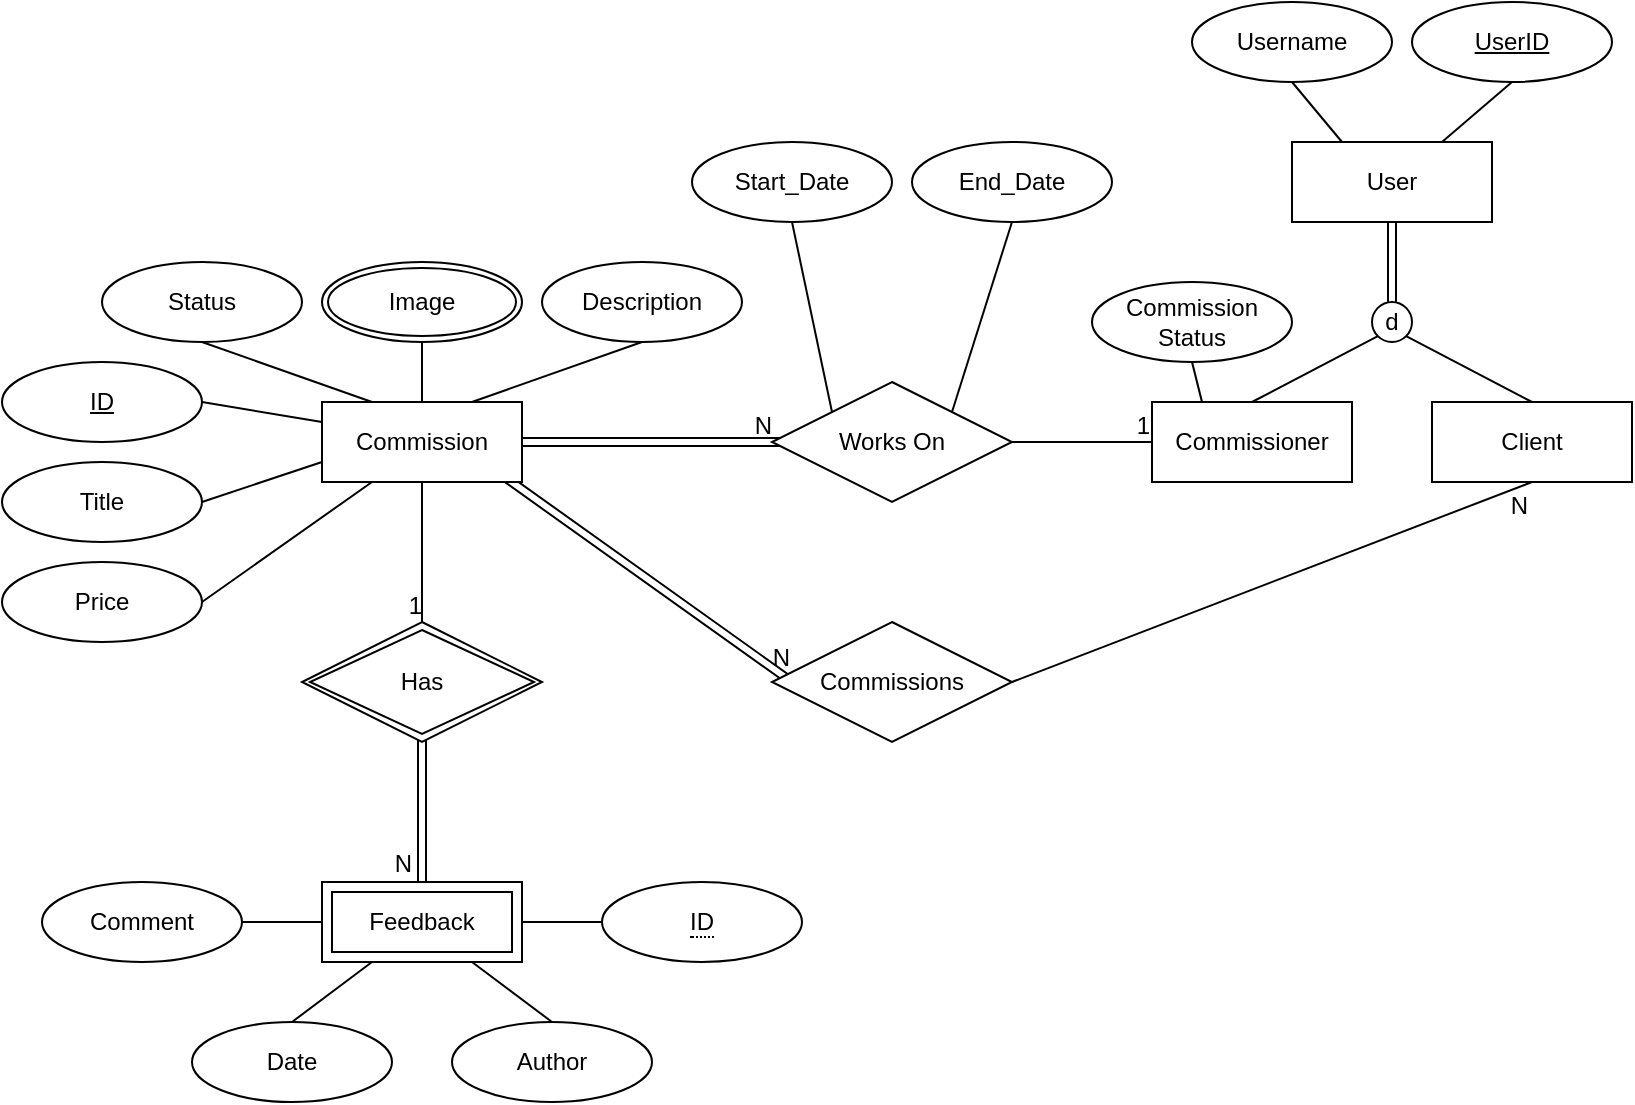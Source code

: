 <mxfile version="21.0.8" type="github">
  <diagram id="R2lEEEUBdFMjLlhIrx00" name="Page-1">
    <mxGraphModel dx="948" dy="1113" grid="1" gridSize="10" guides="1" tooltips="1" connect="1" arrows="1" fold="1" page="1" pageScale="1" pageWidth="850" pageHeight="1100" background="none" math="0" shadow="0" extFonts="Permanent Marker^https://fonts.googleapis.com/css?family=Permanent+Marker">
      <root>
        <mxCell id="0" />
        <mxCell id="1" parent="0" />
        <mxCell id="X86R94kmiiRcQOmYGRlY-56" value="" style="shape=link;html=1;rounded=0;entryX=0.5;entryY=0;entryDx=0;entryDy=0;exitX=0.5;exitY=0.833;exitDx=0;exitDy=0;exitPerimeter=0;" parent="1" source="X86R94kmiiRcQOmYGRlY-13" target="X86R94kmiiRcQOmYGRlY-6" edge="1">
          <mxGeometry relative="1" as="geometry">
            <mxPoint x="365" y="280" as="sourcePoint" />
            <mxPoint x="525" y="280" as="targetPoint" />
          </mxGeometry>
        </mxCell>
        <mxCell id="X86R94kmiiRcQOmYGRlY-57" value="N" style="resizable=0;html=1;align=right;verticalAlign=bottom;" parent="X86R94kmiiRcQOmYGRlY-56" connectable="0" vertex="1">
          <mxGeometry x="1" relative="1" as="geometry">
            <mxPoint x="-5" as="offset" />
          </mxGeometry>
        </mxCell>
        <mxCell id="X86R94kmiiRcQOmYGRlY-9" value="" style="shape=link;html=1;rounded=0;exitX=1;exitY=0.5;exitDx=0;exitDy=0;entryX=0.25;entryY=0.5;entryDx=0;entryDy=0;entryPerimeter=0;" parent="1" source="X86R94kmiiRcQOmYGRlY-5" target="X86R94kmiiRcQOmYGRlY-8" edge="1">
          <mxGeometry relative="1" as="geometry">
            <mxPoint x="365" y="520" as="sourcePoint" />
            <mxPoint x="525" y="520" as="targetPoint" />
          </mxGeometry>
        </mxCell>
        <mxCell id="X86R94kmiiRcQOmYGRlY-10" value="N" style="resizable=0;html=1;align=right;verticalAlign=bottom;" parent="X86R94kmiiRcQOmYGRlY-9" connectable="0" vertex="1">
          <mxGeometry x="1" relative="1" as="geometry">
            <mxPoint x="-30" as="offset" />
          </mxGeometry>
        </mxCell>
        <mxCell id="1v2FTgTyUNevwh4QjTIY-20" value="" style="shape=link;html=1;rounded=0;shadow=0;exitX=0.808;exitY=0.75;exitDx=0;exitDy=0;exitPerimeter=0;" edge="1" parent="1" source="X86R94kmiiRcQOmYGRlY-5">
          <mxGeometry relative="1" as="geometry">
            <mxPoint x="470" y="450" as="sourcePoint" />
            <mxPoint x="460" y="420" as="targetPoint" />
          </mxGeometry>
        </mxCell>
        <mxCell id="1v2FTgTyUNevwh4QjTIY-21" value="N" style="resizable=0;html=1;whiteSpace=wrap;align=right;verticalAlign=bottom;" connectable="0" vertex="1" parent="1v2FTgTyUNevwh4QjTIY-20">
          <mxGeometry x="1" relative="1" as="geometry">
            <mxPoint y="-4" as="offset" />
          </mxGeometry>
        </mxCell>
        <mxCell id="X86R94kmiiRcQOmYGRlY-4" value="Commissioner" style="whiteSpace=wrap;html=1;align=center;" parent="1" vertex="1">
          <mxGeometry x="640" y="280" width="100" height="40" as="geometry" />
        </mxCell>
        <mxCell id="X86R94kmiiRcQOmYGRlY-5" value="&lt;div&gt;Commission&lt;/div&gt;" style="whiteSpace=wrap;html=1;align=center;" parent="1" vertex="1">
          <mxGeometry x="225" y="280" width="100" height="40" as="geometry" />
        </mxCell>
        <mxCell id="X86R94kmiiRcQOmYGRlY-6" value="Feedback" style="shape=ext;margin=3;double=1;whiteSpace=wrap;html=1;align=center;" parent="1" vertex="1">
          <mxGeometry x="225" y="520" width="100" height="40" as="geometry" />
        </mxCell>
        <mxCell id="X86R94kmiiRcQOmYGRlY-7" value="Client" style="whiteSpace=wrap;html=1;align=center;" parent="1" vertex="1">
          <mxGeometry x="780" y="280" width="100" height="40" as="geometry" />
        </mxCell>
        <mxCell id="X86R94kmiiRcQOmYGRlY-8" value="Works On" style="shape=rhombus;perimeter=rhombusPerimeter;whiteSpace=wrap;html=1;align=center;" parent="1" vertex="1">
          <mxGeometry x="450" y="270" width="120" height="60" as="geometry" />
        </mxCell>
        <mxCell id="X86R94kmiiRcQOmYGRlY-13" value="Has" style="shape=rhombus;double=1;perimeter=rhombusPerimeter;whiteSpace=wrap;html=1;align=center;" parent="1" vertex="1">
          <mxGeometry x="215" y="390" width="120" height="60" as="geometry" />
        </mxCell>
        <mxCell id="X86R94kmiiRcQOmYGRlY-24" value="Description" style="ellipse;whiteSpace=wrap;html=1;align=center;" parent="1" vertex="1">
          <mxGeometry x="335" y="210" width="100" height="40" as="geometry" />
        </mxCell>
        <mxCell id="X86R94kmiiRcQOmYGRlY-25" value="Status" style="ellipse;whiteSpace=wrap;html=1;align=center;" parent="1" vertex="1">
          <mxGeometry x="115" y="210" width="100" height="40" as="geometry" />
        </mxCell>
        <mxCell id="X86R94kmiiRcQOmYGRlY-26" value="ID" style="ellipse;whiteSpace=wrap;html=1;align=center;fontStyle=4;" parent="1" vertex="1">
          <mxGeometry x="65" y="260" width="100" height="40" as="geometry" />
        </mxCell>
        <mxCell id="X86R94kmiiRcQOmYGRlY-27" value="Title" style="ellipse;whiteSpace=wrap;html=1;align=center;" parent="1" vertex="1">
          <mxGeometry x="65" y="310" width="100" height="40" as="geometry" />
        </mxCell>
        <mxCell id="X86R94kmiiRcQOmYGRlY-28" value="&lt;span style=&quot;border-bottom: 1px dotted&quot;&gt;ID&lt;br&gt;&lt;/span&gt;" style="ellipse;whiteSpace=wrap;html=1;align=center;" parent="1" vertex="1">
          <mxGeometry x="365" y="520" width="100" height="40" as="geometry" />
        </mxCell>
        <mxCell id="X86R94kmiiRcQOmYGRlY-29" value="Author" style="ellipse;whiteSpace=wrap;html=1;align=center;" parent="1" vertex="1">
          <mxGeometry x="290" y="590" width="100" height="40" as="geometry" />
        </mxCell>
        <mxCell id="X86R94kmiiRcQOmYGRlY-31" value="Date" style="ellipse;whiteSpace=wrap;html=1;align=center;" parent="1" vertex="1">
          <mxGeometry x="160" y="590" width="100" height="40" as="geometry" />
        </mxCell>
        <mxCell id="X86R94kmiiRcQOmYGRlY-33" value="Comment" style="ellipse;whiteSpace=wrap;html=1;align=center;" parent="1" vertex="1">
          <mxGeometry x="85" y="520" width="100" height="40" as="geometry" />
        </mxCell>
        <mxCell id="X86R94kmiiRcQOmYGRlY-42" value="" style="endArrow=none;html=1;rounded=0;exitX=0.75;exitY=0;exitDx=0;exitDy=0;entryX=0.5;entryY=1;entryDx=0;entryDy=0;" parent="1" source="X86R94kmiiRcQOmYGRlY-5" target="X86R94kmiiRcQOmYGRlY-24" edge="1">
          <mxGeometry relative="1" as="geometry">
            <mxPoint x="365" y="370" as="sourcePoint" />
            <mxPoint x="525" y="370" as="targetPoint" />
          </mxGeometry>
        </mxCell>
        <mxCell id="X86R94kmiiRcQOmYGRlY-43" value="" style="endArrow=none;html=1;rounded=0;exitX=0.5;exitY=0;exitDx=0;exitDy=0;entryX=0.5;entryY=1;entryDx=0;entryDy=0;" parent="1" source="X86R94kmiiRcQOmYGRlY-5" edge="1">
          <mxGeometry relative="1" as="geometry">
            <mxPoint x="365" y="370" as="sourcePoint" />
            <mxPoint x="275" y="250" as="targetPoint" />
          </mxGeometry>
        </mxCell>
        <mxCell id="X86R94kmiiRcQOmYGRlY-44" value="" style="endArrow=none;html=1;rounded=0;exitX=0.25;exitY=0;exitDx=0;exitDy=0;entryX=0.5;entryY=1;entryDx=0;entryDy=0;" parent="1" source="X86R94kmiiRcQOmYGRlY-5" target="X86R94kmiiRcQOmYGRlY-25" edge="1">
          <mxGeometry relative="1" as="geometry">
            <mxPoint x="365" y="370" as="sourcePoint" />
            <mxPoint x="525" y="370" as="targetPoint" />
          </mxGeometry>
        </mxCell>
        <mxCell id="X86R94kmiiRcQOmYGRlY-45" value="" style="endArrow=none;html=1;rounded=0;exitX=0;exitY=0.25;exitDx=0;exitDy=0;entryX=1;entryY=0.5;entryDx=0;entryDy=0;" parent="1" source="X86R94kmiiRcQOmYGRlY-5" target="X86R94kmiiRcQOmYGRlY-26" edge="1">
          <mxGeometry relative="1" as="geometry">
            <mxPoint x="365" y="370" as="sourcePoint" />
            <mxPoint x="525" y="370" as="targetPoint" />
          </mxGeometry>
        </mxCell>
        <mxCell id="X86R94kmiiRcQOmYGRlY-46" value="" style="endArrow=none;html=1;rounded=0;exitX=0;exitY=0.75;exitDx=0;exitDy=0;entryX=1;entryY=0.5;entryDx=0;entryDy=0;" parent="1" source="X86R94kmiiRcQOmYGRlY-5" target="X86R94kmiiRcQOmYGRlY-27" edge="1">
          <mxGeometry relative="1" as="geometry">
            <mxPoint x="365" y="370" as="sourcePoint" />
            <mxPoint x="525" y="370" as="targetPoint" />
          </mxGeometry>
        </mxCell>
        <mxCell id="X86R94kmiiRcQOmYGRlY-47" value="" style="endArrow=none;html=1;rounded=0;exitX=0;exitY=0.5;exitDx=0;exitDy=0;entryX=1;entryY=0.5;entryDx=0;entryDy=0;" parent="1" source="X86R94kmiiRcQOmYGRlY-6" target="X86R94kmiiRcQOmYGRlY-33" edge="1">
          <mxGeometry relative="1" as="geometry">
            <mxPoint x="365" y="370" as="sourcePoint" />
            <mxPoint x="525" y="370" as="targetPoint" />
          </mxGeometry>
        </mxCell>
        <mxCell id="X86R94kmiiRcQOmYGRlY-48" value="" style="endArrow=none;html=1;rounded=0;exitX=1;exitY=0.5;exitDx=0;exitDy=0;entryX=0;entryY=0.5;entryDx=0;entryDy=0;" parent="1" source="X86R94kmiiRcQOmYGRlY-6" target="X86R94kmiiRcQOmYGRlY-28" edge="1">
          <mxGeometry relative="1" as="geometry">
            <mxPoint x="365" y="370" as="sourcePoint" />
            <mxPoint x="525" y="370" as="targetPoint" />
          </mxGeometry>
        </mxCell>
        <mxCell id="X86R94kmiiRcQOmYGRlY-49" value="" style="endArrow=none;html=1;rounded=0;exitX=0.25;exitY=1;exitDx=0;exitDy=0;entryX=0.5;entryY=0;entryDx=0;entryDy=0;" parent="1" source="X86R94kmiiRcQOmYGRlY-6" target="X86R94kmiiRcQOmYGRlY-31" edge="1">
          <mxGeometry relative="1" as="geometry">
            <mxPoint x="365" y="370" as="sourcePoint" />
            <mxPoint x="525" y="370" as="targetPoint" />
          </mxGeometry>
        </mxCell>
        <mxCell id="X86R94kmiiRcQOmYGRlY-50" value="" style="endArrow=none;html=1;rounded=0;exitX=0.75;exitY=1;exitDx=0;exitDy=0;entryX=0.5;entryY=0;entryDx=0;entryDy=0;" parent="1" source="X86R94kmiiRcQOmYGRlY-6" target="X86R94kmiiRcQOmYGRlY-29" edge="1">
          <mxGeometry relative="1" as="geometry">
            <mxPoint x="365" y="370" as="sourcePoint" />
            <mxPoint x="525" y="370" as="targetPoint" />
          </mxGeometry>
        </mxCell>
        <mxCell id="X86R94kmiiRcQOmYGRlY-58" value="" style="endArrow=none;html=1;rounded=0;exitX=0.5;exitY=1;exitDx=0;exitDy=0;entryX=0.5;entryY=0;entryDx=0;entryDy=0;" parent="1" source="X86R94kmiiRcQOmYGRlY-5" target="X86R94kmiiRcQOmYGRlY-13" edge="1">
          <mxGeometry relative="1" as="geometry">
            <mxPoint x="365" y="250" as="sourcePoint" />
            <mxPoint x="275" y="380" as="targetPoint" />
          </mxGeometry>
        </mxCell>
        <mxCell id="X86R94kmiiRcQOmYGRlY-59" value="1" style="resizable=0;html=1;align=right;verticalAlign=bottom;" parent="X86R94kmiiRcQOmYGRlY-58" connectable="0" vertex="1">
          <mxGeometry x="1" relative="1" as="geometry" />
        </mxCell>
        <mxCell id="X86R94kmiiRcQOmYGRlY-60" value="Start_Date" style="ellipse;whiteSpace=wrap;html=1;align=center;" parent="1" vertex="1">
          <mxGeometry x="410" y="150" width="100" height="40" as="geometry" />
        </mxCell>
        <mxCell id="X86R94kmiiRcQOmYGRlY-61" value="End_Date" style="ellipse;whiteSpace=wrap;html=1;align=center;" parent="1" vertex="1">
          <mxGeometry x="520" y="150" width="100" height="40" as="geometry" />
        </mxCell>
        <mxCell id="X86R94kmiiRcQOmYGRlY-62" value="" style="endArrow=none;html=1;rounded=0;entryX=0;entryY=0;entryDx=0;entryDy=0;exitX=0.5;exitY=1;exitDx=0;exitDy=0;" parent="1" source="X86R94kmiiRcQOmYGRlY-60" target="X86R94kmiiRcQOmYGRlY-8" edge="1">
          <mxGeometry relative="1" as="geometry">
            <mxPoint x="340" y="250" as="sourcePoint" />
            <mxPoint x="500" y="250" as="targetPoint" />
          </mxGeometry>
        </mxCell>
        <mxCell id="X86R94kmiiRcQOmYGRlY-63" value="" style="endArrow=none;html=1;rounded=0;entryX=1;entryY=0;entryDx=0;entryDy=0;exitX=0.5;exitY=1;exitDx=0;exitDy=0;" parent="1" source="X86R94kmiiRcQOmYGRlY-61" target="X86R94kmiiRcQOmYGRlY-8" edge="1">
          <mxGeometry relative="1" as="geometry">
            <mxPoint x="340" y="250" as="sourcePoint" />
            <mxPoint x="500" y="250" as="targetPoint" />
          </mxGeometry>
        </mxCell>
        <mxCell id="X86R94kmiiRcQOmYGRlY-64" value="Image" style="ellipse;shape=doubleEllipse;margin=3;whiteSpace=wrap;html=1;align=center;" parent="1" vertex="1">
          <mxGeometry x="225" y="210" width="100" height="40" as="geometry" />
        </mxCell>
        <mxCell id="X86R94kmiiRcQOmYGRlY-65" value="Price" style="ellipse;whiteSpace=wrap;html=1;align=center;" parent="1" vertex="1">
          <mxGeometry x="65" y="360" width="100" height="40" as="geometry" />
        </mxCell>
        <mxCell id="X86R94kmiiRcQOmYGRlY-67" value="" style="endArrow=none;html=1;rounded=0;exitX=1;exitY=0.5;exitDx=0;exitDy=0;entryX=0.25;entryY=1;entryDx=0;entryDy=0;" parent="1" source="X86R94kmiiRcQOmYGRlY-65" target="X86R94kmiiRcQOmYGRlY-5" edge="1">
          <mxGeometry relative="1" as="geometry">
            <mxPoint x="340" y="300" as="sourcePoint" />
            <mxPoint x="500" y="300" as="targetPoint" />
          </mxGeometry>
        </mxCell>
        <mxCell id="1v2FTgTyUNevwh4QjTIY-1" value="User" style="whiteSpace=wrap;html=1;align=center;" vertex="1" parent="1">
          <mxGeometry x="710" y="150" width="100" height="40" as="geometry" />
        </mxCell>
        <mxCell id="1v2FTgTyUNevwh4QjTIY-2" value="UserID" style="ellipse;whiteSpace=wrap;html=1;align=center;fontStyle=4;" vertex="1" parent="1">
          <mxGeometry x="770" y="80" width="100" height="40" as="geometry" />
        </mxCell>
        <mxCell id="1v2FTgTyUNevwh4QjTIY-3" value="Username" style="ellipse;whiteSpace=wrap;html=1;align=center;" vertex="1" parent="1">
          <mxGeometry x="660" y="80" width="100" height="40" as="geometry" />
        </mxCell>
        <mxCell id="1v2FTgTyUNevwh4QjTIY-4" value="" style="endArrow=none;html=1;rounded=0;exitX=0.25;exitY=0;exitDx=0;exitDy=0;entryX=0.5;entryY=1;entryDx=0;entryDy=0;" edge="1" parent="1" target="1v2FTgTyUNevwh4QjTIY-3">
          <mxGeometry relative="1" as="geometry">
            <mxPoint x="735" y="150" as="sourcePoint" />
            <mxPoint x="610" y="150" as="targetPoint" />
          </mxGeometry>
        </mxCell>
        <mxCell id="1v2FTgTyUNevwh4QjTIY-5" value="" style="endArrow=none;html=1;rounded=0;exitX=0.75;exitY=0;exitDx=0;exitDy=0;entryX=0.5;entryY=1;entryDx=0;entryDy=0;" edge="1" parent="1" target="1v2FTgTyUNevwh4QjTIY-2">
          <mxGeometry relative="1" as="geometry">
            <mxPoint x="785" y="150" as="sourcePoint" />
            <mxPoint x="610" y="150" as="targetPoint" />
          </mxGeometry>
        </mxCell>
        <mxCell id="1v2FTgTyUNevwh4QjTIY-8" value="d" style="ellipse;whiteSpace=wrap;html=1;aspect=fixed;" vertex="1" parent="1">
          <mxGeometry x="750" y="230" width="20" height="20" as="geometry" />
        </mxCell>
        <mxCell id="1v2FTgTyUNevwh4QjTIY-10" value="" style="endArrow=none;html=1;rounded=0;entryX=0;entryY=1;entryDx=0;entryDy=0;exitX=0.5;exitY=0;exitDx=0;exitDy=0;" edge="1" parent="1" source="X86R94kmiiRcQOmYGRlY-4" target="1v2FTgTyUNevwh4QjTIY-8">
          <mxGeometry relative="1" as="geometry">
            <mxPoint x="570" y="249.66" as="sourcePoint" />
            <mxPoint x="730" y="249.66" as="targetPoint" />
          </mxGeometry>
        </mxCell>
        <mxCell id="1v2FTgTyUNevwh4QjTIY-11" value="" style="endArrow=none;html=1;rounded=0;entryX=1;entryY=1;entryDx=0;entryDy=0;exitX=0.5;exitY=0;exitDx=0;exitDy=0;" edge="1" parent="1" source="X86R94kmiiRcQOmYGRlY-7" target="1v2FTgTyUNevwh4QjTIY-8">
          <mxGeometry relative="1" as="geometry">
            <mxPoint x="450" y="260" as="sourcePoint" />
            <mxPoint x="610" y="260" as="targetPoint" />
          </mxGeometry>
        </mxCell>
        <mxCell id="1v2FTgTyUNevwh4QjTIY-13" value="" style="shape=link;html=1;rounded=0;entryX=0.5;entryY=1;entryDx=0;entryDy=0;exitX=0.5;exitY=0;exitDx=0;exitDy=0;" edge="1" parent="1" source="1v2FTgTyUNevwh4QjTIY-8" target="1v2FTgTyUNevwh4QjTIY-1">
          <mxGeometry relative="1" as="geometry">
            <mxPoint x="490" y="220" as="sourcePoint" />
            <mxPoint x="650" y="220" as="targetPoint" />
          </mxGeometry>
        </mxCell>
        <mxCell id="1v2FTgTyUNevwh4QjTIY-14" value="" style="resizable=0;html=1;whiteSpace=wrap;align=right;verticalAlign=bottom;" connectable="0" vertex="1" parent="1v2FTgTyUNevwh4QjTIY-13">
          <mxGeometry x="1" relative="1" as="geometry" />
        </mxCell>
        <mxCell id="1v2FTgTyUNevwh4QjTIY-15" value="" style="endArrow=none;html=1;rounded=0;exitX=1;exitY=0.5;exitDx=0;exitDy=0;entryX=0;entryY=0.5;entryDx=0;entryDy=0;" edge="1" parent="1" source="X86R94kmiiRcQOmYGRlY-8" target="X86R94kmiiRcQOmYGRlY-4">
          <mxGeometry relative="1" as="geometry">
            <mxPoint x="450" y="250" as="sourcePoint" />
            <mxPoint x="610" y="250" as="targetPoint" />
          </mxGeometry>
        </mxCell>
        <mxCell id="1v2FTgTyUNevwh4QjTIY-16" value="1" style="resizable=0;html=1;whiteSpace=wrap;align=right;verticalAlign=bottom;" connectable="0" vertex="1" parent="1v2FTgTyUNevwh4QjTIY-15">
          <mxGeometry x="1" relative="1" as="geometry" />
        </mxCell>
        <mxCell id="1v2FTgTyUNevwh4QjTIY-17" value="Commissions" style="shape=rhombus;perimeter=rhombusPerimeter;whiteSpace=wrap;html=1;align=center;" vertex="1" parent="1">
          <mxGeometry x="450" y="390" width="120" height="60" as="geometry" />
        </mxCell>
        <mxCell id="1v2FTgTyUNevwh4QjTIY-18" value="" style="endArrow=none;html=1;rounded=0;exitX=1;exitY=0.5;exitDx=0;exitDy=0;entryX=0.5;entryY=1;entryDx=0;entryDy=0;" edge="1" parent="1" source="1v2FTgTyUNevwh4QjTIY-17" target="X86R94kmiiRcQOmYGRlY-7">
          <mxGeometry relative="1" as="geometry">
            <mxPoint x="470" y="450" as="sourcePoint" />
            <mxPoint x="630" y="450" as="targetPoint" />
          </mxGeometry>
        </mxCell>
        <mxCell id="1v2FTgTyUNevwh4QjTIY-19" value="N" style="resizable=0;html=1;whiteSpace=wrap;align=right;verticalAlign=bottom;" connectable="0" vertex="1" parent="1v2FTgTyUNevwh4QjTIY-18">
          <mxGeometry x="1" relative="1" as="geometry">
            <mxPoint y="20" as="offset" />
          </mxGeometry>
        </mxCell>
        <mxCell id="1v2FTgTyUNevwh4QjTIY-22" value="Commission Status" style="ellipse;whiteSpace=wrap;html=1;align=center;" vertex="1" parent="1">
          <mxGeometry x="610" y="220" width="100" height="40" as="geometry" />
        </mxCell>
        <mxCell id="1v2FTgTyUNevwh4QjTIY-23" value="" style="endArrow=none;html=1;rounded=0;entryX=0.25;entryY=0;entryDx=0;entryDy=0;exitX=0.5;exitY=1;exitDx=0;exitDy=0;" edge="1" parent="1" source="1v2FTgTyUNevwh4QjTIY-22" target="X86R94kmiiRcQOmYGRlY-4">
          <mxGeometry relative="1" as="geometry">
            <mxPoint x="540" y="270" as="sourcePoint" />
            <mxPoint x="700" y="270" as="targetPoint" />
          </mxGeometry>
        </mxCell>
      </root>
    </mxGraphModel>
  </diagram>
</mxfile>
